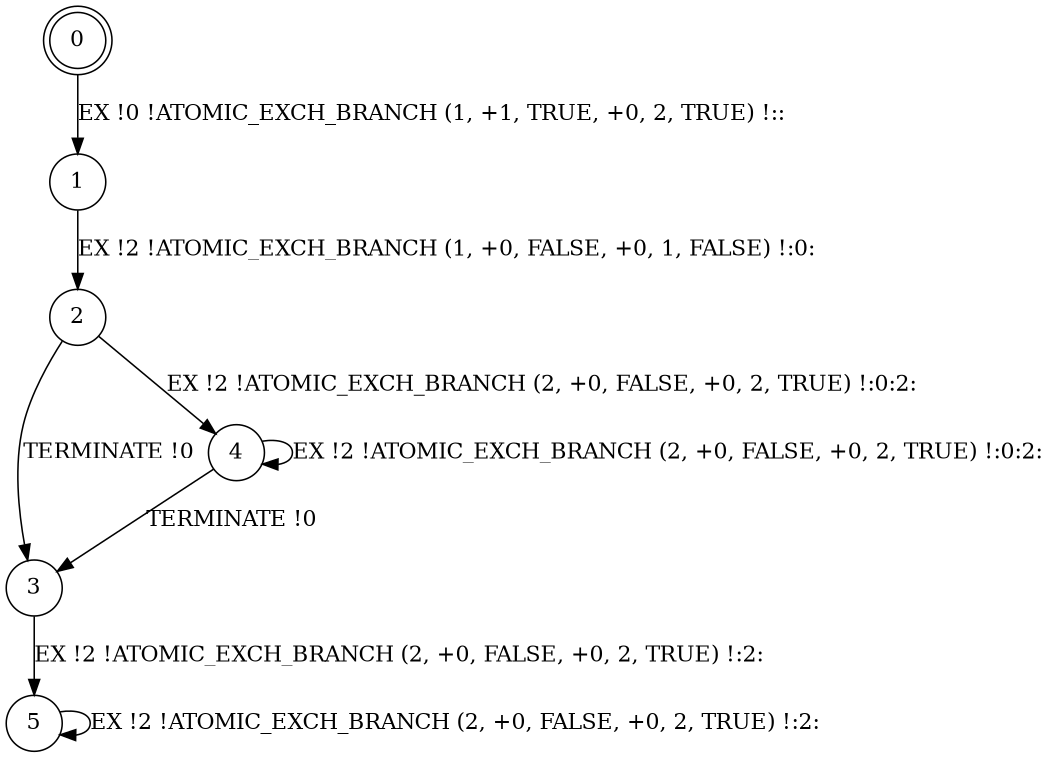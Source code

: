 digraph BCG {
size = "7, 10.5";
center = TRUE;
node [shape = circle];
0 [peripheries = 2];
0 -> 1 [label = "EX !0 !ATOMIC_EXCH_BRANCH (1, +1, TRUE, +0, 2, TRUE) !::"];
1 -> 2 [label = "EX !2 !ATOMIC_EXCH_BRANCH (1, +0, FALSE, +0, 1, FALSE) !:0:"];
2 -> 3 [label = "TERMINATE !0"];
2 -> 4 [label = "EX !2 !ATOMIC_EXCH_BRANCH (2, +0, FALSE, +0, 2, TRUE) !:0:2:"];
3 -> 5 [label = "EX !2 !ATOMIC_EXCH_BRANCH (2, +0, FALSE, +0, 2, TRUE) !:2:"];
4 -> 3 [label = "TERMINATE !0"];
4 -> 4 [label = "EX !2 !ATOMIC_EXCH_BRANCH (2, +0, FALSE, +0, 2, TRUE) !:0:2:"];
5 -> 5 [label = "EX !2 !ATOMIC_EXCH_BRANCH (2, +0, FALSE, +0, 2, TRUE) !:2:"];
}
